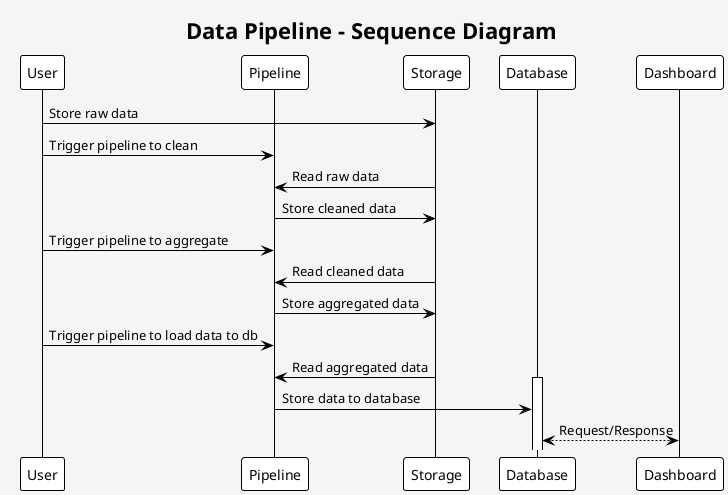 @startuml Data Pipeline - Sequence Diagram
!theme plain
skinparam backgroundColor #F5F5F5

title Data Pipeline - Sequence Diagram

participant User
participant Pipeline
participant Storage
participant Database
participant Dashboard

User -> Storage: Store raw data
User -> Pipeline: Trigger pipeline to clean
Pipeline <- Storage: Read raw data
Pipeline -> Storage: Store cleaned data

User -> Pipeline: Trigger pipeline to aggregate
Pipeline <- Storage: Read cleaned data
Pipeline -> Storage: Store aggregated data
User -> Pipeline: Trigger pipeline to load data to db

Pipeline <- Storage: Read aggregated data

activate Database
Pipeline -> Database: Store data to database

Dashboard <--> Database: Request/Response

@enduml
